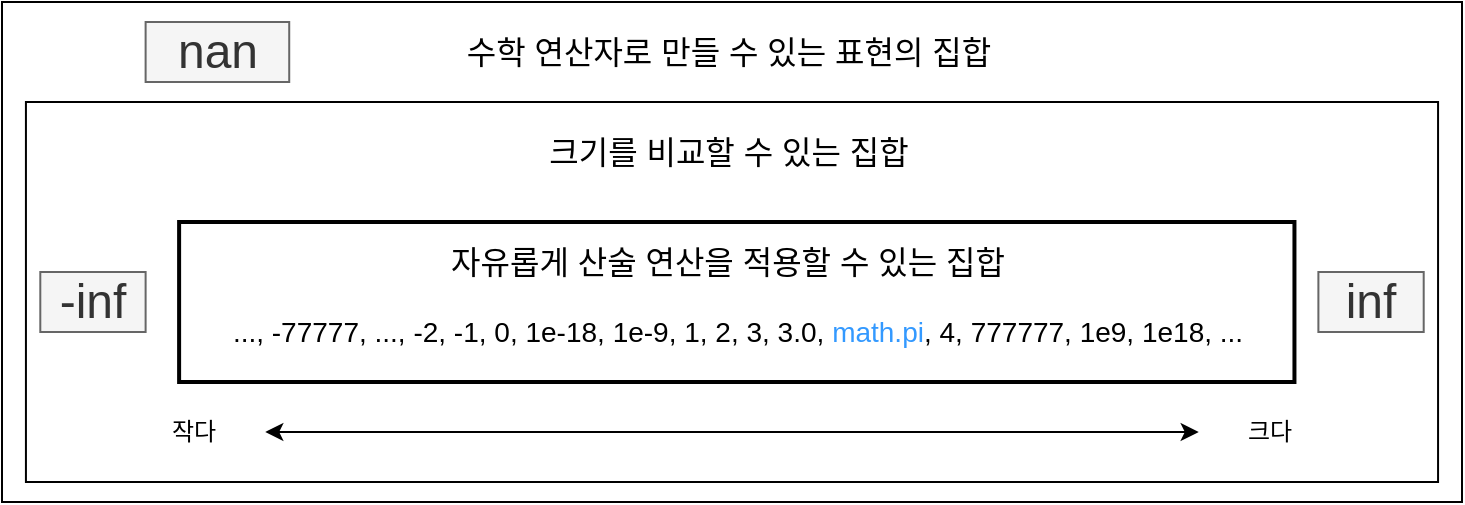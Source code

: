 <mxfile>
    <diagram id="EH1cUN0cRYsHdUyZRPYt" name="페이지-1">
        <mxGraphModel dx="1318" dy="523" grid="1" gridSize="10" guides="1" tooltips="1" connect="1" arrows="1" fold="1" page="1" pageScale="1" pageWidth="827" pageHeight="1169" math="0" shadow="0">
            <root>
                <mxCell id="0"/>
                <mxCell id="1" parent="0"/>
                <mxCell id="jxNMNSsPNqEIulym1xkC-17" value="" style="group" parent="1" vertex="1" connectable="0">
                    <mxGeometry x="110" y="240" width="730" height="250" as="geometry"/>
                </mxCell>
                <mxCell id="jxNMNSsPNqEIulym1xkC-10" value="" style="rounded=0;whiteSpace=wrap;html=1;" parent="jxNMNSsPNqEIulym1xkC-17" vertex="1">
                    <mxGeometry width="730.0" height="250" as="geometry"/>
                </mxCell>
                <mxCell id="jxNMNSsPNqEIulym1xkC-3" value="" style="rounded=0;whiteSpace=wrap;html=1;" parent="jxNMNSsPNqEIulym1xkC-17" vertex="1">
                    <mxGeometry x="11.967" y="50" width="706.066" height="190" as="geometry"/>
                </mxCell>
                <mxCell id="jxNMNSsPNqEIulym1xkC-1" value="&lt;font style=&quot;font-size: 14px;&quot;&gt;..., -77777, ..., -2, -1, 0, 1e-18, 1e-9, 1, 2, 3, 3.0, &lt;font color=&quot;#3399ff&quot;&gt;math.pi&lt;/font&gt;, 4, 777777, 1e9, 1e18, ...&lt;/font&gt;" style="rounded=0;whiteSpace=wrap;html=1;strokeWidth=2;fontSize=13;verticalAlign=middle;spacingBottom=-30;" parent="jxNMNSsPNqEIulym1xkC-17" vertex="1">
                    <mxGeometry x="88.557" y="110" width="557.672" height="80" as="geometry"/>
                </mxCell>
                <mxCell id="jxNMNSsPNqEIulym1xkC-2" value="크기를 비교할 수 있는 집합" style="text;html=1;strokeColor=none;fillColor=none;align=center;verticalAlign=middle;whiteSpace=wrap;rounded=0;fontSize=16;" parent="jxNMNSsPNqEIulym1xkC-17" vertex="1">
                    <mxGeometry x="190.279" y="60" width="347.049" height="30" as="geometry"/>
                </mxCell>
                <mxCell id="jxNMNSsPNqEIulym1xkC-5" value="-inf" style="text;html=1;strokeColor=#666666;fillColor=#f5f5f5;align=center;verticalAlign=middle;whiteSpace=wrap;rounded=0;fontSize=24;fontColor=#333333;" parent="jxNMNSsPNqEIulym1xkC-17" vertex="1">
                    <mxGeometry x="19.148" y="135" width="52.656" height="30" as="geometry"/>
                </mxCell>
                <mxCell id="jxNMNSsPNqEIulym1xkC-8" value="작다" style="text;html=1;strokeColor=none;fillColor=none;align=center;verticalAlign=middle;whiteSpace=wrap;rounded=0;" parent="jxNMNSsPNqEIulym1xkC-17" vertex="1">
                    <mxGeometry x="59.836" y="200" width="71.803" height="30" as="geometry"/>
                </mxCell>
                <mxCell id="jxNMNSsPNqEIulym1xkC-9" value="크다" style="text;html=1;strokeColor=none;fillColor=none;align=center;verticalAlign=middle;whiteSpace=wrap;rounded=0;" parent="jxNMNSsPNqEIulym1xkC-17" vertex="1">
                    <mxGeometry x="598.361" y="200" width="71.803" height="30" as="geometry"/>
                </mxCell>
                <mxCell id="jxNMNSsPNqEIulym1xkC-7" value="" style="endArrow=classic;startArrow=classic;html=1;rounded=0;exitX=1;exitY=0.5;exitDx=0;exitDy=0;entryX=0;entryY=0.5;entryDx=0;entryDy=0;" parent="jxNMNSsPNqEIulym1xkC-17" source="jxNMNSsPNqEIulym1xkC-8" target="jxNMNSsPNqEIulym1xkC-9" edge="1">
                    <mxGeometry width="50" height="50" relative="1" as="geometry">
                        <mxPoint x="143.607" y="171" as="sourcePoint"/>
                        <mxPoint x="622.295" y="171" as="targetPoint"/>
                    </mxGeometry>
                </mxCell>
                <mxCell id="jxNMNSsPNqEIulym1xkC-11" value="nan" style="text;html=1;align=center;verticalAlign=middle;whiteSpace=wrap;rounded=0;fontSize=24;fillColor=#f5f5f5;fontColor=#333333;strokeColor=#666666;" parent="jxNMNSsPNqEIulym1xkC-17" vertex="1">
                    <mxGeometry x="71.803" y="10" width="71.803" height="30" as="geometry"/>
                </mxCell>
                <mxCell id="jxNMNSsPNqEIulym1xkC-12" value="자유롭게 산술 연산을 적용할 수 있는 집합" style="text;html=1;strokeColor=none;fillColor=none;align=center;verticalAlign=middle;whiteSpace=wrap;rounded=0;fontSize=16;" parent="jxNMNSsPNqEIulym1xkC-17" vertex="1">
                    <mxGeometry x="171.131" y="115" width="384.148" height="30" as="geometry"/>
                </mxCell>
                <mxCell id="jxNMNSsPNqEIulym1xkC-13" value="수학 연산자로 만들 수 있는 표현의 집합" style="text;html=1;strokeColor=none;fillColor=none;align=center;verticalAlign=middle;whiteSpace=wrap;rounded=0;fontSize=16;" parent="jxNMNSsPNqEIulym1xkC-17" vertex="1">
                    <mxGeometry x="190.279" y="10" width="347.049" height="30" as="geometry"/>
                </mxCell>
                <mxCell id="jxNMNSsPNqEIulym1xkC-15" value="inf" style="text;html=1;strokeColor=#666666;fillColor=#f5f5f5;align=center;verticalAlign=middle;whiteSpace=wrap;rounded=0;fontSize=24;fontColor=#333333;" parent="jxNMNSsPNqEIulym1xkC-17" vertex="1">
                    <mxGeometry x="658.197" y="135" width="52.656" height="30" as="geometry"/>
                </mxCell>
            </root>
        </mxGraphModel>
    </diagram>
</mxfile>